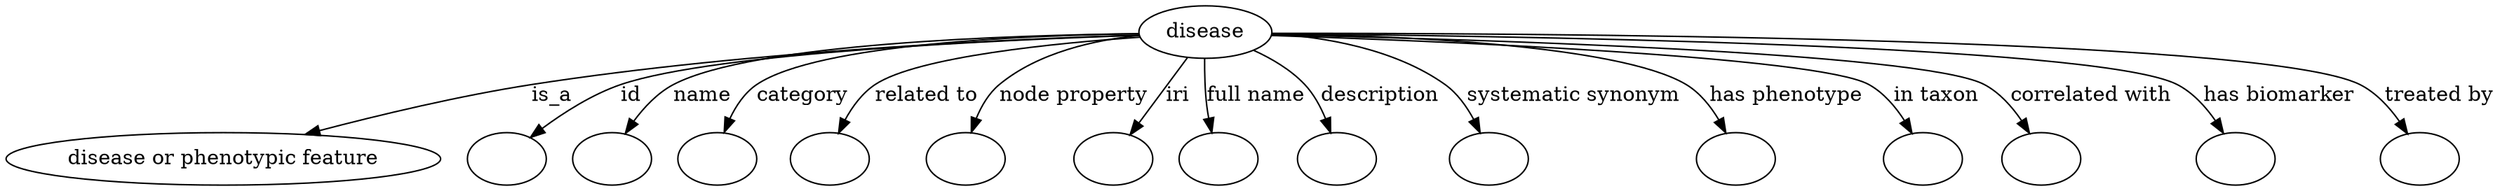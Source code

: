 digraph {
	graph [bb="0,0,1406.1,122"];
	node [label="\N"];
	disease	 [height=0.5,
		label=disease,
		pos="697.48,104",
		width=0.99011];
	"disease or phenotypic feature"	 [height=0.5,
		pos="113.48,18",
		width=3.1523];
	disease -> "disease or phenotypic feature"	 [label=is_a,
		lp="319.76,61",
		pos="e,166.22,33.996 661.78,102.61 592.91,99.499 437.08,90.425 307.93,68 263.32,60.254 213.92,47.497 176.08,36.807"];
	id	 [color=black,
		height=0.5,
		label="",
		pos="271.48,18",
		width=0.75];
	disease -> id	 [color=black,
		label=id,
		lp="372.93,61",
		pos="e,290.58,30.814 662.09,101.83 588.48,97.039 421.17,84.655 366.59,68 342.63,60.687 317.63,47.285 299.28,36.196",
		style=solid];
	name	 [color=black,
		height=0.5,
		label="",
		pos="343.48,18",
		width=0.75];
	disease -> name	 [color=black,
		label=name,
		lp="417.64,61",
		pos="e,357.22,33.89 661.98,102.23 593.98,98.425 448.04,88.131 402.16,68 388.1,61.829 374.85,51.144 364.52,41.232",
		style=solid];
	category	 [color=black,
		height=0.5,
		label="",
		pos="415.48,18",
		width=0.75];
	disease -> category	 [color=black,
		label=category,
		lp="474.58,61",
		pos="e,423.19,35.674 661.76,102.27 602.02,98.802 484.96,89.434 450.29,68 441.21,62.387 433.88,53.427 428.33,44.632",
		style=solid];
	"related to"	 [color=black,
		height=0.5,
		label="",
		pos="487.48,18",
		width=0.75];
	disease -> "related to"	 [color=black,
		label="related to",
		lp="540.72,61",
		pos="e,492.61,35.897 662.05,100.68 615.51,95.715 537.01,85.07 514.01,68 506.33,62.299 500.65,53.702 496.57,45.237",
		style=solid];
	"node property"	 [color=black,
		height=0.5,
		label="",
		pos="560.48,18",
		width=0.75];
	disease -> "node property"	 [color=black,
		label="node property",
		lp="618.55,61",
		pos="e,563.18,35.934 664.23,97.304 633.81,90.581 591.7,79.583 579.34,68 572.99,62.047 568.76,53.739 565.95,45.603",
		style=solid];
	iri	 [color=black,
		height=0.5,
		label="",
		pos="632.48,18",
		width=0.75];
	disease -> iri	 [color=black,
		label=iri,
		lp="675.7,61",
		pos="e,644.64,34.083 684.64,87.009 675.02,74.28 661.72,56.681 650.96,42.441",
		style=solid];
	"full name"	 [color=black,
		height=0.5,
		label="",
		pos="704.48,18",
		width=0.75];
	disease -> "full name"	 [color=black,
		label="full name",
		lp="725.11,61",
		pos="e,700.8,35.871 697.07,85.911 697.02,76.395 697.23,64.545 698.22,54 698.47,51.403 698.79,48.711 699.17,46.021",
		style=solid];
	description	 [color=black,
		height=0.5,
		label="",
		pos="776.48,18",
		width=0.75];
	disease -> description	 [color=black,
		label=description,
		lp="792.59,61",
		pos="e,770.34,35.54 722.41,91.129 732.36,85.1 743.35,77.207 751.48,68 757.42,61.276 762.33,52.89 766.18,44.918",
		style=solid];
	"systematic synonym"	 [color=black,
		height=0.5,
		label="",
		pos="858.48,18",
		width=0.75];
	disease -> "systematic synonym"	 [color=black,
		label="systematic synonym",
		lp="898.45,61",
		pos="e,851.53,35.652 732.85,101.24 760.89,97.507 799.84,88.711 827.48,68 835.53,61.974 841.97,53.192 846.85,44.664",
		style=solid];
	"has phenotype"	 [color=black,
		height=0.5,
		label="",
		pos="995.48,18",
		width=0.75];
	disease -> "has phenotype"	 [color=black,
		label="has phenotype",
		lp="1014.7,61",
		pos="e,987.38,35.715 733.29,102.54 795.89,99.425 922.11,90.488 959.48,68 968.83,62.375 976.44,53.295 982.22,44.406",
		style=solid];
	"in taxon"	 [color=black,
		height=0.5,
		label="",
		pos="1096.5,18",
		width=0.75];
	disease -> "in taxon"	 [color=black,
		label="in taxon",
		lp="1097.2,61",
		pos="e,1088.1,35.393 732.96,102.07 818.38,97.199 1030.5,83.667 1058.5,68 1068.4,62.432 1076.6,53.069 1082.8,43.941",
		style=solid];
	"correlated with"	 [color=black,
		height=0.5,
		label="",
		pos="1168.5,18",
		width=0.75];
	disease -> "correlated with"	 [color=black,
		label="correlated with",
		lp="1183.7,61",
		pos="e,1158.2,35.013 733.15,102.49 829.29,98.206 1088.9,85.174 1123.5,68 1134.8,62.373 1144.6,52.561 1152.1,43.111",
		style=solid];
	"has biomarker"	 [color=black,
		height=0.5,
		label="",
		pos="1273.5,18",
		width=0.75];
	disease -> "has biomarker"	 [color=black,
		label="has biomarker",
		lp="1288.3,61",
		pos="e,1263.5,35.083 733.33,103.15 845.54,100.27 1185.2,89.837 1229.5,68 1240.7,62.46 1250.3,52.661 1257.7,43.197",
		style=solid];
	"treated by"	 [color=black,
		height=0.5,
		label="",
		pos="1376.5,18",
		width=0.75];
	disease -> "treated by"	 [color=black,
		label="treated by",
		lp="1378.3,61",
		pos="e,1366.5,35.132 733.45,103.57 859.81,101.85 1278.6,94.211 1332.5,68 1343.7,62.521 1353.3,52.732 1360.7,43.259",
		style=solid];
}
